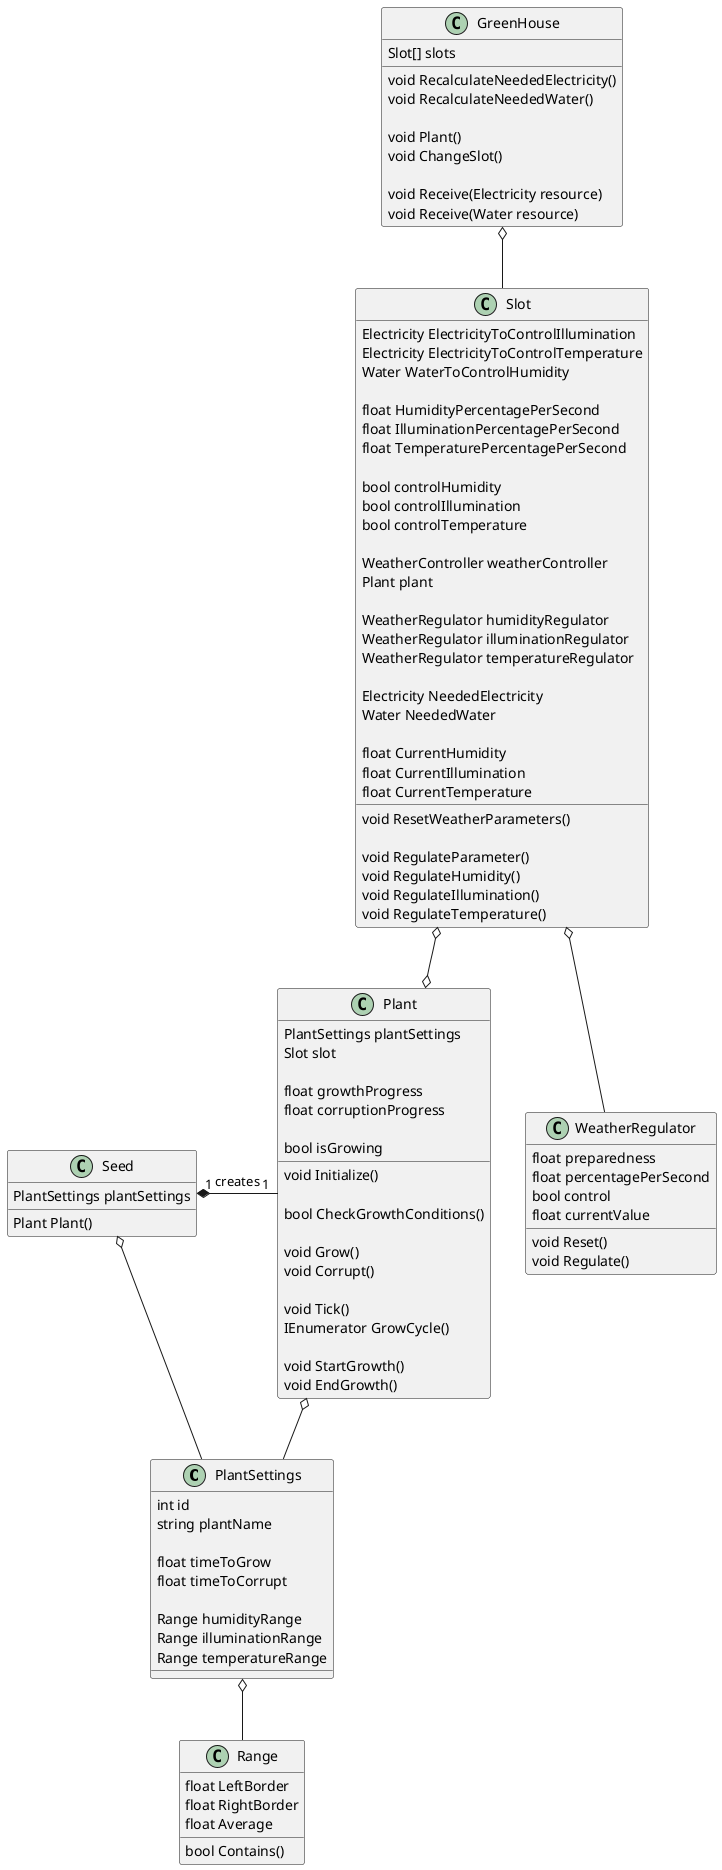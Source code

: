 ﻿@startuml

class PlantSettings
{
    int id
    string plantName
    
    float timeToGrow
    float timeToCorrupt
    
    Range humidityRange
    Range illuminationRange
    Range temperatureRange
}
class Seed
{
    PlantSettings plantSettings
    
    Plant Plant()
}
class Plant
{
    PlantSettings plantSettings
    Slot slot
    
    float growthProgress
    float corruptionProgress
    
    bool isGrowing
    
    void Initialize()
    
    bool CheckGrowthConditions()
    
    void Grow()
    void Corrupt()
    
    void Tick()
    IEnumerator GrowCycle()

    void StartGrowth()
    void EndGrowth()
}
class Range
{
    float LeftBorder
    float RightBorder
    float Average
    
    bool Contains()
}
class Slot
{   
    Electricity ElectricityToControlIllumination
    Electricity ElectricityToControlTemperature
    Water WaterToControlHumidity
    
    float HumidityPercentagePerSecond
    float IlluminationPercentagePerSecond
    float TemperaturePercentagePerSecond
    
    bool controlHumidity
    bool controlIllumination
    bool controlTemperature

    WeatherController weatherController
    Plant plant
    
    WeatherRegulator humidityRegulator
    WeatherRegulator illuminationRegulator
    WeatherRegulator temperatureRegulator
    
    Electricity NeededElectricity
    Water NeededWater
    
    float CurrentHumidity
    float CurrentIllumination
    float CurrentTemperature
    
    void ResetWeatherParameters()
    
    void RegulateParameter()
    void RegulateHumidity()
    void RegulateIllumination()
    void RegulateTemperature()
}
class GreenHouse
{
    Slot[] slots
    
    void RecalculateNeededElectricity()
    void RecalculateNeededWater()
    
    void Plant()
    void ChangeSlot()
    
    void Receive(Electricity resource)
    void Receive(Water resource)
}
class WeatherRegulator
{
    float preparedness
    float percentagePerSecond
    bool control
    float currentValue
        
    void Reset()
    void Regulate()
}

Seed "1" *- "1" Plant : creates
Seed o-- PlantSettings
Plant o-- PlantSettings
PlantSettings o-- Range
Slot o--o Plant
GreenHouse o-- Slot
Slot o-- WeatherRegulator

@enduml